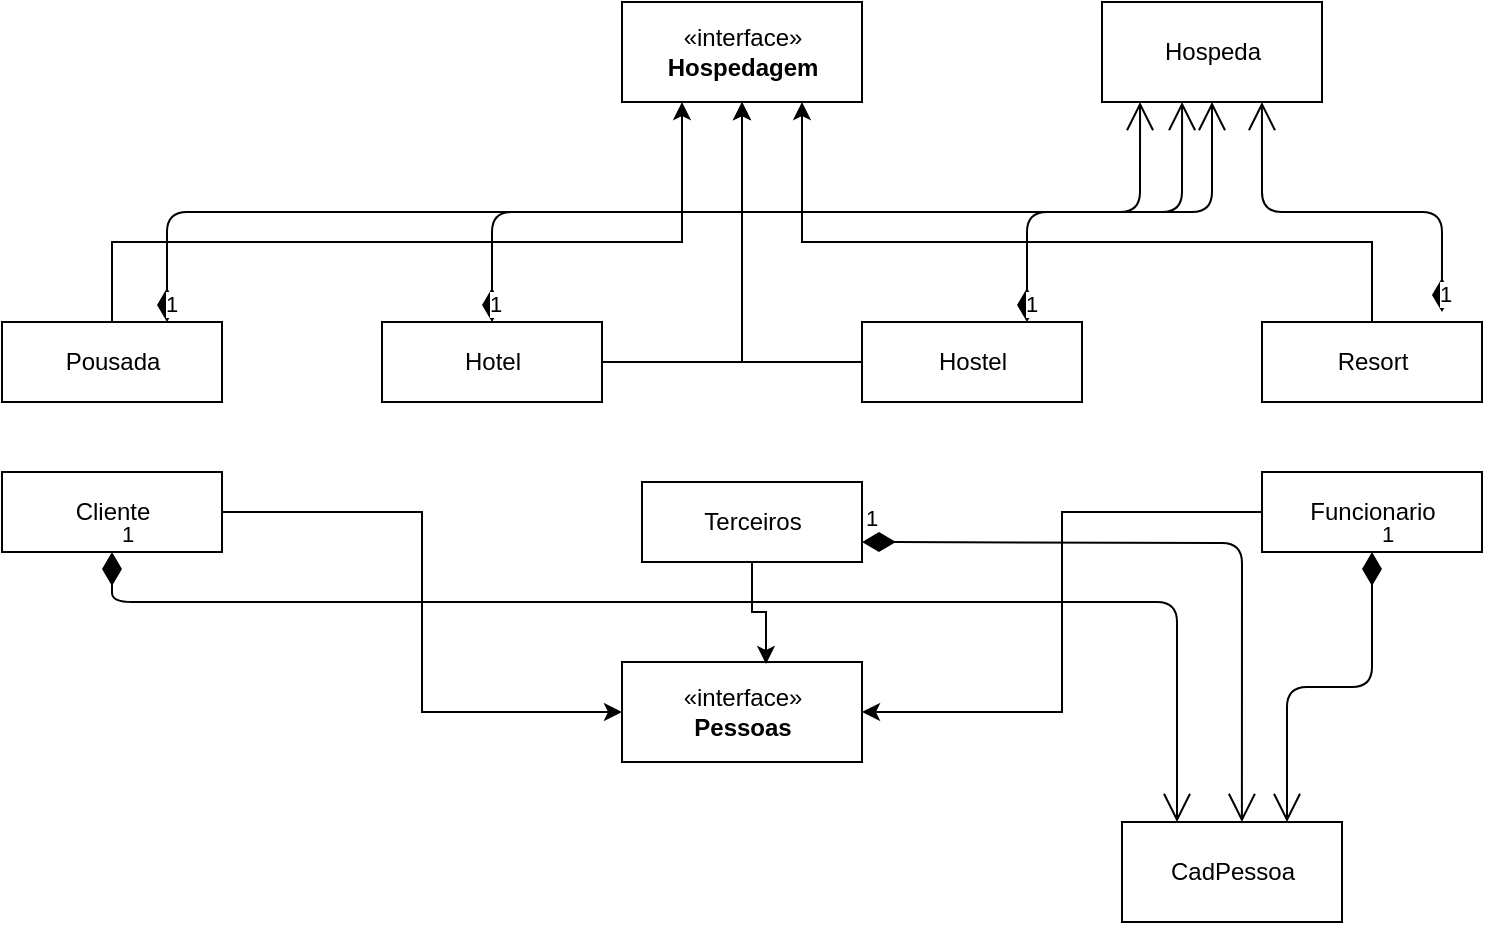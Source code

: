 <mxfile version="14.6.13" type="device"><diagram id="dUqZrstpPbdy5jhAc4Gu" name="Page-1"><mxGraphModel dx="1092" dy="494" grid="1" gridSize="10" guides="1" tooltips="1" connect="1" arrows="1" fold="1" page="1" pageScale="1" pageWidth="850" pageHeight="1100" math="0" shadow="0"><root><mxCell id="0"/><mxCell id="1" parent="0"/><mxCell id="GtU1ifpi7wAjKa-ROyY9-7" style="edgeStyle=orthogonalEdgeStyle;rounded=0;orthogonalLoop=1;jettySize=auto;html=1;entryX=0.5;entryY=1;entryDx=0;entryDy=0;" parent="1" source="GtU1ifpi7wAjKa-ROyY9-1" target="GtU1ifpi7wAjKa-ROyY9-2" edge="1"><mxGeometry relative="1" as="geometry"/></mxCell><mxCell id="GtU1ifpi7wAjKa-ROyY9-1" value="Hotel" style="html=1;" parent="1" vertex="1"><mxGeometry x="240" y="200" width="110" height="40" as="geometry"/></mxCell><mxCell id="GtU1ifpi7wAjKa-ROyY9-2" value="«interface»&lt;br&gt;&lt;b&gt;Hospedagem&lt;br&gt;&lt;/b&gt;" style="html=1;" parent="1" vertex="1"><mxGeometry x="360" y="40" width="120" height="50" as="geometry"/></mxCell><mxCell id="GtU1ifpi7wAjKa-ROyY9-10" style="edgeStyle=orthogonalEdgeStyle;rounded=0;orthogonalLoop=1;jettySize=auto;html=1;entryX=0.25;entryY=1;entryDx=0;entryDy=0;" parent="1" source="GtU1ifpi7wAjKa-ROyY9-4" target="GtU1ifpi7wAjKa-ROyY9-2" edge="1"><mxGeometry relative="1" as="geometry"><Array as="points"><mxPoint x="105" y="160"/><mxPoint x="390" y="160"/></Array></mxGeometry></mxCell><mxCell id="GtU1ifpi7wAjKa-ROyY9-4" value="Pousada" style="html=1;" parent="1" vertex="1"><mxGeometry x="50" y="200" width="110" height="40" as="geometry"/></mxCell><mxCell id="GtU1ifpi7wAjKa-ROyY9-8" style="edgeStyle=orthogonalEdgeStyle;rounded=0;orthogonalLoop=1;jettySize=auto;html=1;entryX=0.75;entryY=1;entryDx=0;entryDy=0;" parent="1" source="GtU1ifpi7wAjKa-ROyY9-5" target="GtU1ifpi7wAjKa-ROyY9-2" edge="1"><mxGeometry relative="1" as="geometry"><mxPoint x="500" y="120" as="targetPoint"/><Array as="points"><mxPoint x="735" y="160"/><mxPoint x="450" y="160"/></Array></mxGeometry></mxCell><mxCell id="GtU1ifpi7wAjKa-ROyY9-5" value="Resort" style="html=1;" parent="1" vertex="1"><mxGeometry x="680" y="200" width="110" height="40" as="geometry"/></mxCell><mxCell id="GtU1ifpi7wAjKa-ROyY9-12" style="edgeStyle=orthogonalEdgeStyle;rounded=0;orthogonalLoop=1;jettySize=auto;html=1;entryX=0.5;entryY=1;entryDx=0;entryDy=0;" parent="1" source="GtU1ifpi7wAjKa-ROyY9-11" target="GtU1ifpi7wAjKa-ROyY9-2" edge="1"><mxGeometry relative="1" as="geometry"><Array as="points"><mxPoint x="420" y="220"/></Array></mxGeometry></mxCell><mxCell id="GtU1ifpi7wAjKa-ROyY9-11" value="Hostel" style="html=1;" parent="1" vertex="1"><mxGeometry x="480" y="200" width="110" height="40" as="geometry"/></mxCell><mxCell id="GtU1ifpi7wAjKa-ROyY9-13" value="«interface»&lt;br&gt;&lt;b&gt;Pessoas&lt;br&gt;&lt;/b&gt;" style="html=1;" parent="1" vertex="1"><mxGeometry x="360" y="370" width="120" height="50" as="geometry"/></mxCell><mxCell id="GtU1ifpi7wAjKa-ROyY9-18" style="edgeStyle=orthogonalEdgeStyle;rounded=0;orthogonalLoop=1;jettySize=auto;html=1;entryX=0;entryY=0.5;entryDx=0;entryDy=0;" parent="1" source="GtU1ifpi7wAjKa-ROyY9-15" target="GtU1ifpi7wAjKa-ROyY9-13" edge="1"><mxGeometry relative="1" as="geometry"/></mxCell><mxCell id="GtU1ifpi7wAjKa-ROyY9-15" value="Cliente" style="html=1;" parent="1" vertex="1"><mxGeometry x="50" y="275" width="110" height="40" as="geometry"/></mxCell><mxCell id="GtU1ifpi7wAjKa-ROyY9-21" style="edgeStyle=orthogonalEdgeStyle;rounded=0;orthogonalLoop=1;jettySize=auto;html=1;entryX=1;entryY=0.5;entryDx=0;entryDy=0;" parent="1" source="GtU1ifpi7wAjKa-ROyY9-16" target="GtU1ifpi7wAjKa-ROyY9-13" edge="1"><mxGeometry relative="1" as="geometry"/></mxCell><mxCell id="GtU1ifpi7wAjKa-ROyY9-16" value="Funcionario" style="html=1;" parent="1" vertex="1"><mxGeometry x="680" y="275" width="110" height="40" as="geometry"/></mxCell><mxCell id="RuRxCUjpa0J1EYYoW53E-13" style="edgeStyle=orthogonalEdgeStyle;rounded=0;orthogonalLoop=1;jettySize=auto;html=1;entryX=0.6;entryY=0.02;entryDx=0;entryDy=0;entryPerimeter=0;" parent="1" source="GtU1ifpi7wAjKa-ROyY9-17" target="GtU1ifpi7wAjKa-ROyY9-13" edge="1"><mxGeometry relative="1" as="geometry"/></mxCell><mxCell id="GtU1ifpi7wAjKa-ROyY9-17" value="Terceiros" style="html=1;" parent="1" vertex="1"><mxGeometry x="370" y="280" width="110" height="40" as="geometry"/></mxCell><mxCell id="RuRxCUjpa0J1EYYoW53E-1" value="Hospeda" style="html=1;" parent="1" vertex="1"><mxGeometry x="600" y="40" width="110" height="50" as="geometry"/></mxCell><mxCell id="RuRxCUjpa0J1EYYoW53E-3" value="1" style="endArrow=open;html=1;endSize=12;startArrow=diamondThin;startSize=14;startFill=1;edgeStyle=orthogonalEdgeStyle;align=left;verticalAlign=bottom;exitX=0.75;exitY=0;exitDx=0;exitDy=0;entryX=0.173;entryY=1;entryDx=0;entryDy=0;entryPerimeter=0;" parent="1" source="GtU1ifpi7wAjKa-ROyY9-4" target="RuRxCUjpa0J1EYYoW53E-1" edge="1"><mxGeometry x="-1" y="3" relative="1" as="geometry"><mxPoint x="340" y="260" as="sourcePoint"/><mxPoint x="500" y="260" as="targetPoint"/></mxGeometry></mxCell><mxCell id="RuRxCUjpa0J1EYYoW53E-4" value="1" style="endArrow=open;html=1;endSize=12;startArrow=diamondThin;startSize=14;startFill=1;edgeStyle=orthogonalEdgeStyle;align=left;verticalAlign=bottom;exitX=0.5;exitY=0;exitDx=0;exitDy=0;entryX=0.364;entryY=1;entryDx=0;entryDy=0;entryPerimeter=0;" parent="1" source="GtU1ifpi7wAjKa-ROyY9-1" target="RuRxCUjpa0J1EYYoW53E-1" edge="1"><mxGeometry x="-1" y="3" relative="1" as="geometry"><mxPoint x="142.5" y="210" as="sourcePoint"/><mxPoint x="629.03" y="100" as="targetPoint"/></mxGeometry></mxCell><mxCell id="RuRxCUjpa0J1EYYoW53E-5" value="1" style="endArrow=open;html=1;endSize=12;startArrow=diamondThin;startSize=14;startFill=1;edgeStyle=orthogonalEdgeStyle;align=left;verticalAlign=bottom;exitX=0.75;exitY=0;exitDx=0;exitDy=0;entryX=0.5;entryY=1;entryDx=0;entryDy=0;" parent="1" source="GtU1ifpi7wAjKa-ROyY9-11" target="RuRxCUjpa0J1EYYoW53E-1" edge="1"><mxGeometry x="-1" y="3" relative="1" as="geometry"><mxPoint x="305" y="210" as="sourcePoint"/><mxPoint x="650.04" y="100" as="targetPoint"/></mxGeometry></mxCell><mxCell id="RuRxCUjpa0J1EYYoW53E-7" value="1" style="endArrow=open;html=1;endSize=12;startArrow=diamondThin;startSize=14;startFill=1;edgeStyle=orthogonalEdgeStyle;align=left;verticalAlign=bottom;exitX=0.818;exitY=-0.125;exitDx=0;exitDy=0;exitPerimeter=0;entryX=0.727;entryY=1;entryDx=0;entryDy=0;entryPerimeter=0;" parent="1" source="GtU1ifpi7wAjKa-ROyY9-5" target="RuRxCUjpa0J1EYYoW53E-1" edge="1"><mxGeometry x="-1" y="3" relative="1" as="geometry"><mxPoint x="565.02" y="205" as="sourcePoint"/><mxPoint x="670" y="100" as="targetPoint"/></mxGeometry></mxCell><mxCell id="RuRxCUjpa0J1EYYoW53E-10" value="CadPessoa" style="html=1;" parent="1" vertex="1"><mxGeometry x="610" y="450" width="110" height="50" as="geometry"/></mxCell><mxCell id="RuRxCUjpa0J1EYYoW53E-14" value="1" style="endArrow=open;html=1;endSize=12;startArrow=diamondThin;startSize=14;startFill=1;edgeStyle=orthogonalEdgeStyle;align=left;verticalAlign=bottom;exitX=0.5;exitY=1;exitDx=0;exitDy=0;entryX=0.25;entryY=0;entryDx=0;entryDy=0;" parent="1" source="GtU1ifpi7wAjKa-ROyY9-15" target="RuRxCUjpa0J1EYYoW53E-10" edge="1"><mxGeometry x="-1" y="3" relative="1" as="geometry"><mxPoint x="142.5" y="210" as="sourcePoint"/><mxPoint x="629.03" y="100" as="targetPoint"/><Array as="points"><mxPoint x="105" y="340"/><mxPoint x="638" y="340"/></Array></mxGeometry></mxCell><mxCell id="RuRxCUjpa0J1EYYoW53E-17" value="1" style="endArrow=open;html=1;endSize=12;startArrow=diamondThin;startSize=14;startFill=1;edgeStyle=orthogonalEdgeStyle;align=left;verticalAlign=bottom;entryX=0.545;entryY=0;entryDx=0;entryDy=0;entryPerimeter=0;" parent="1" target="RuRxCUjpa0J1EYYoW53E-10" edge="1"><mxGeometry x="-1" y="3" relative="1" as="geometry"><mxPoint x="480" y="310" as="sourcePoint"/><mxPoint x="670" y="440" as="targetPoint"/></mxGeometry></mxCell><mxCell id="RuRxCUjpa0J1EYYoW53E-18" value="1" style="endArrow=open;html=1;endSize=12;startArrow=diamondThin;startSize=14;startFill=1;edgeStyle=orthogonalEdgeStyle;align=left;verticalAlign=bottom;exitX=0.5;exitY=1;exitDx=0;exitDy=0;entryX=0.75;entryY=0;entryDx=0;entryDy=0;" parent="1" source="GtU1ifpi7wAjKa-ROyY9-16" target="RuRxCUjpa0J1EYYoW53E-10" edge="1"><mxGeometry x="-1" y="3" relative="1" as="geometry"><mxPoint x="435" y="290" as="sourcePoint"/><mxPoint x="690" y="440" as="targetPoint"/></mxGeometry></mxCell></root></mxGraphModel></diagram></mxfile>